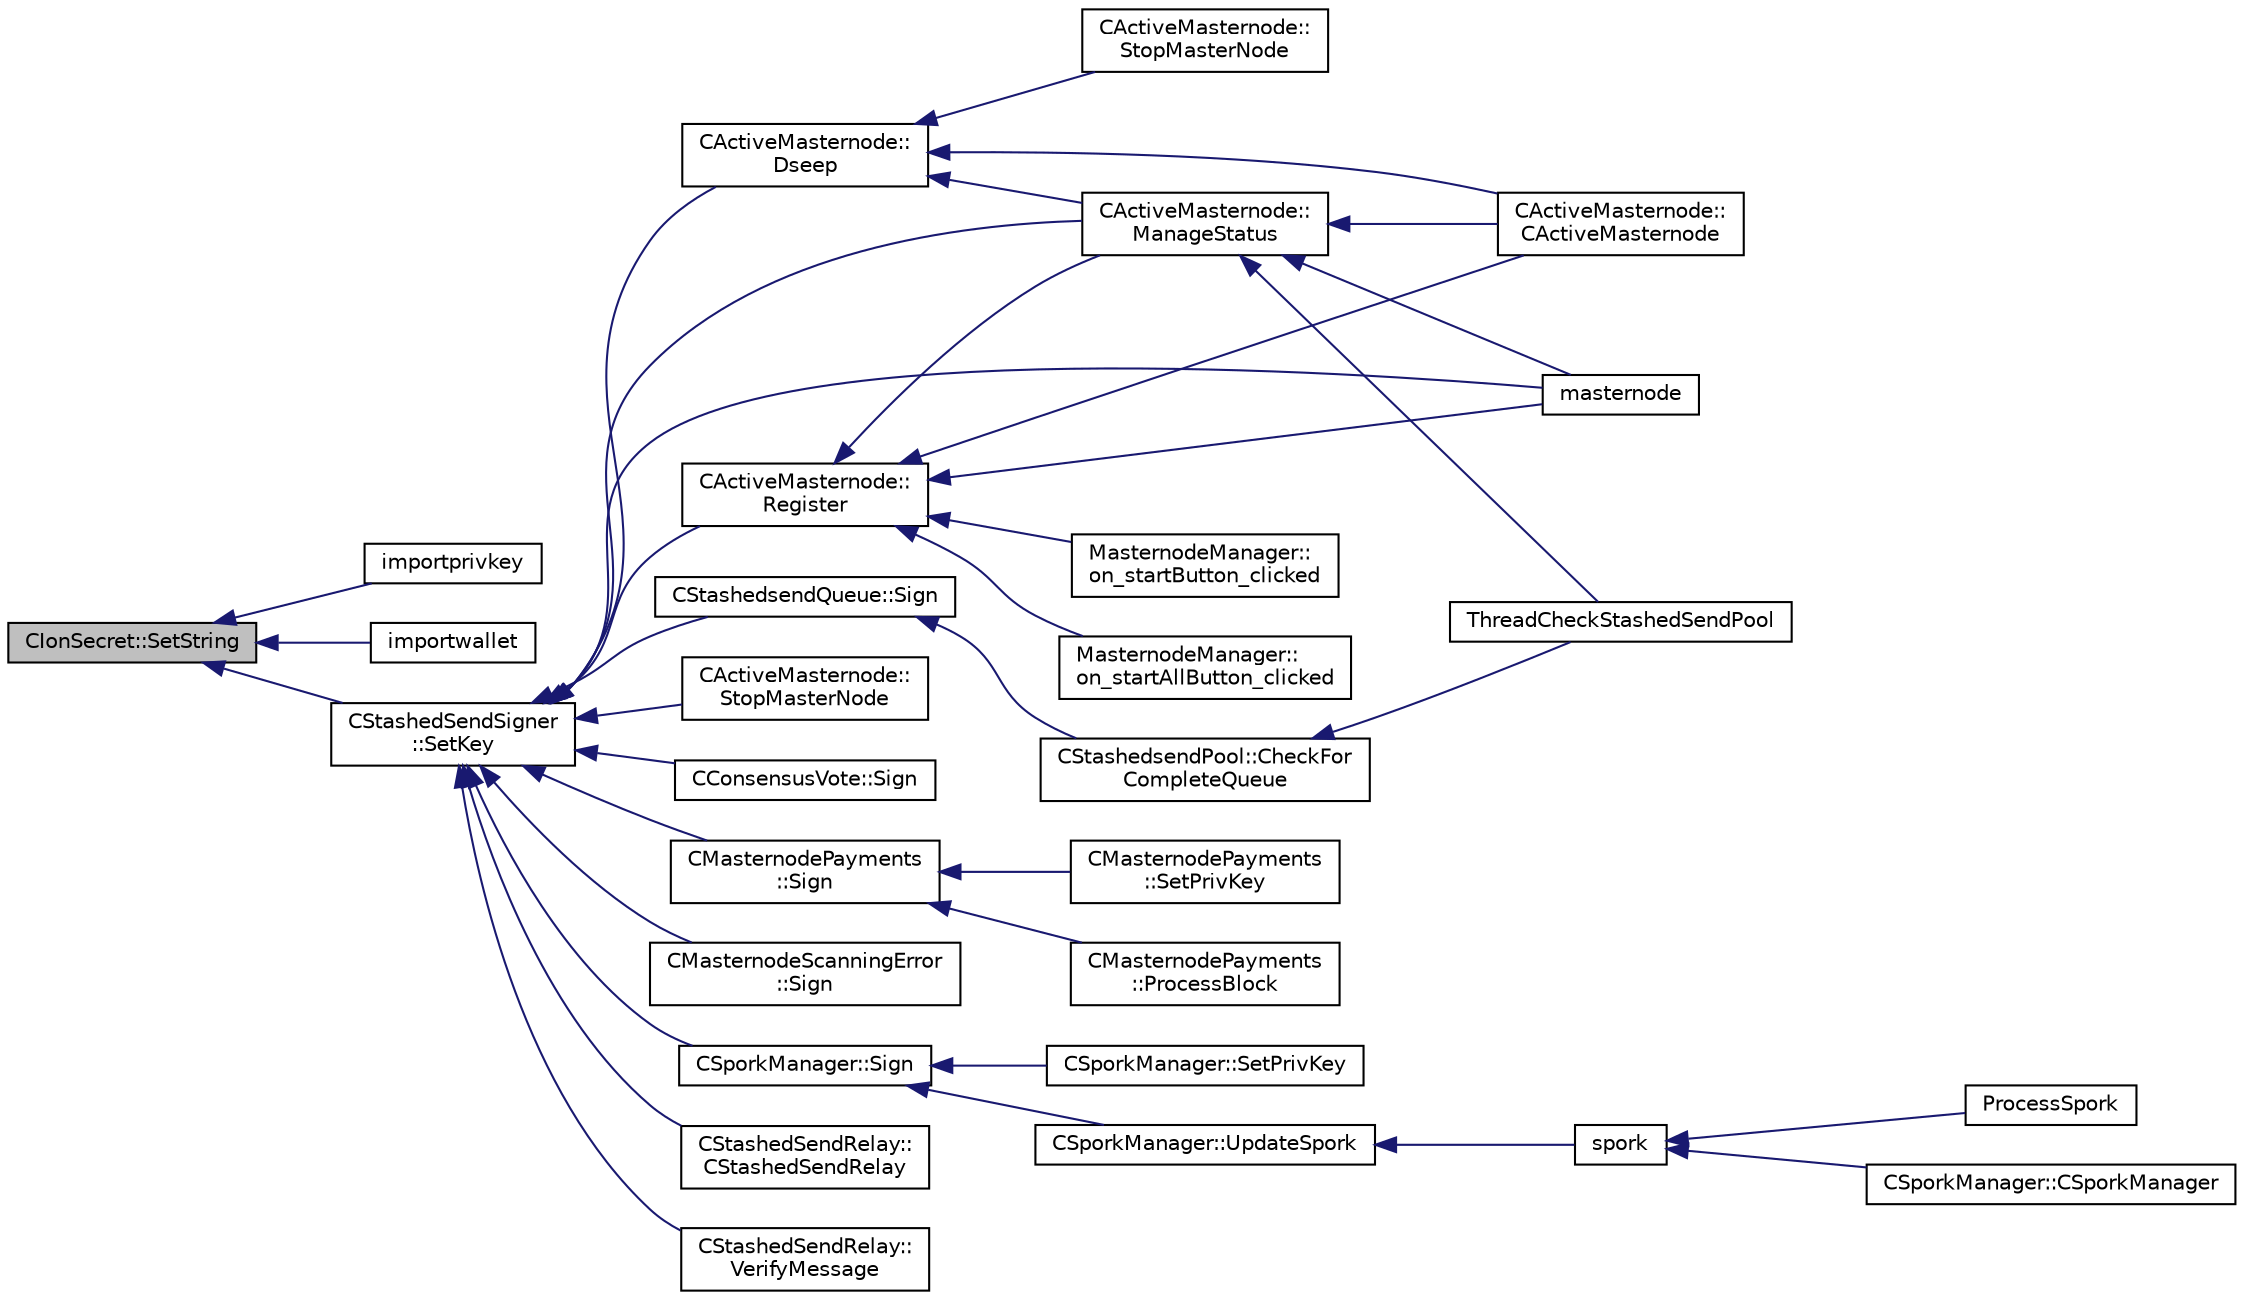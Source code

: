 digraph "CIonSecret::SetString"
{
  edge [fontname="Helvetica",fontsize="10",labelfontname="Helvetica",labelfontsize="10"];
  node [fontname="Helvetica",fontsize="10",shape=record];
  rankdir="LR";
  Node104 [label="CIonSecret::SetString",height=0.2,width=0.4,color="black", fillcolor="grey75", style="filled", fontcolor="black"];
  Node104 -> Node105 [dir="back",color="midnightblue",fontsize="10",style="solid",fontname="Helvetica"];
  Node105 [label="importprivkey",height=0.2,width=0.4,color="black", fillcolor="white", style="filled",URL="$rpcdump_8cpp.html#a3a6fdb974fce01220a895393d444e981"];
  Node104 -> Node106 [dir="back",color="midnightblue",fontsize="10",style="solid",fontname="Helvetica"];
  Node106 [label="importwallet",height=0.2,width=0.4,color="black", fillcolor="white", style="filled",URL="$rpcdump_8cpp.html#a2566d5c9dd1938b74e70398cdb3ac5c1"];
  Node104 -> Node107 [dir="back",color="midnightblue",fontsize="10",style="solid",fontname="Helvetica"];
  Node107 [label="CStashedSendSigner\l::SetKey",height=0.2,width=0.4,color="black", fillcolor="white", style="filled",URL="$class_c_stashed_send_signer.html#a706eb86a74431f151080cb9e466fe6ce",tooltip="Set the private/public key values, returns true if successful. "];
  Node107 -> Node108 [dir="back",color="midnightblue",fontsize="10",style="solid",fontname="Helvetica"];
  Node108 [label="CActiveMasternode::\lManageStatus",height=0.2,width=0.4,color="black", fillcolor="white", style="filled",URL="$class_c_active_masternode.html#a8004b3b2100da7dcfedbd1e959633e51"];
  Node108 -> Node109 [dir="back",color="midnightblue",fontsize="10",style="solid",fontname="Helvetica"];
  Node109 [label="CActiveMasternode::\lCActiveMasternode",height=0.2,width=0.4,color="black", fillcolor="white", style="filled",URL="$class_c_active_masternode.html#a7ffb946d1b2aad0054d3b3efce8c0543"];
  Node108 -> Node110 [dir="back",color="midnightblue",fontsize="10",style="solid",fontname="Helvetica"];
  Node110 [label="masternode",height=0.2,width=0.4,color="black", fillcolor="white", style="filled",URL="$rpcstashedsend_8cpp.html#a30609e443aeb47c29ed0878d16b1b5e1"];
  Node108 -> Node111 [dir="back",color="midnightblue",fontsize="10",style="solid",fontname="Helvetica"];
  Node111 [label="ThreadCheckStashedSendPool",height=0.2,width=0.4,color="black", fillcolor="white", style="filled",URL="$stashedsend_8h.html#ab583ddc86effded8432ea5387f77d883"];
  Node107 -> Node112 [dir="back",color="midnightblue",fontsize="10",style="solid",fontname="Helvetica"];
  Node112 [label="CActiveMasternode::\lStopMasterNode",height=0.2,width=0.4,color="black", fillcolor="white", style="filled",URL="$class_c_active_masternode.html#aa8221b9331dba267e222a84dd5d5b00d"];
  Node107 -> Node113 [dir="back",color="midnightblue",fontsize="10",style="solid",fontname="Helvetica"];
  Node113 [label="CActiveMasternode::\lDseep",height=0.2,width=0.4,color="black", fillcolor="white", style="filled",URL="$class_c_active_masternode.html#af217e0c05aee3315421a8760db6a7a6c"];
  Node113 -> Node108 [dir="back",color="midnightblue",fontsize="10",style="solid",fontname="Helvetica"];
  Node113 -> Node114 [dir="back",color="midnightblue",fontsize="10",style="solid",fontname="Helvetica"];
  Node114 [label="CActiveMasternode::\lStopMasterNode",height=0.2,width=0.4,color="black", fillcolor="white", style="filled",URL="$class_c_active_masternode.html#a32a25010441010c267ace316e8bc8f8e"];
  Node113 -> Node109 [dir="back",color="midnightblue",fontsize="10",style="solid",fontname="Helvetica"];
  Node107 -> Node115 [dir="back",color="midnightblue",fontsize="10",style="solid",fontname="Helvetica"];
  Node115 [label="CActiveMasternode::\lRegister",height=0.2,width=0.4,color="black", fillcolor="white", style="filled",URL="$class_c_active_masternode.html#aacd8f048772ab4f9908c11d29727063d",tooltip="Register remote Masternode. "];
  Node115 -> Node108 [dir="back",color="midnightblue",fontsize="10",style="solid",fontname="Helvetica"];
  Node115 -> Node109 [dir="back",color="midnightblue",fontsize="10",style="solid",fontname="Helvetica"];
  Node115 -> Node116 [dir="back",color="midnightblue",fontsize="10",style="solid",fontname="Helvetica"];
  Node116 [label="MasternodeManager::\lon_startButton_clicked",height=0.2,width=0.4,color="black", fillcolor="white", style="filled",URL="$class_masternode_manager.html#a83f5cf149fdaf6d7fce1a3378611c3f9"];
  Node115 -> Node117 [dir="back",color="midnightblue",fontsize="10",style="solid",fontname="Helvetica"];
  Node117 [label="MasternodeManager::\lon_startAllButton_clicked",height=0.2,width=0.4,color="black", fillcolor="white", style="filled",URL="$class_masternode_manager.html#aad77095fab625d3a02afa52696f64e2f"];
  Node115 -> Node110 [dir="back",color="midnightblue",fontsize="10",style="solid",fontname="Helvetica"];
  Node107 -> Node118 [dir="back",color="midnightblue",fontsize="10",style="solid",fontname="Helvetica"];
  Node118 [label="CConsensusVote::Sign",height=0.2,width=0.4,color="black", fillcolor="white", style="filled",URL="$class_c_consensus_vote.html#a687495887aa75f5d5bb70f93ecb820d0"];
  Node107 -> Node119 [dir="back",color="midnightblue",fontsize="10",style="solid",fontname="Helvetica"];
  Node119 [label="CMasternodePayments\l::Sign",height=0.2,width=0.4,color="black", fillcolor="white", style="filled",URL="$class_c_masternode_payments.html#a7d04afdf936b8de605ab6f478c7fad51"];
  Node119 -> Node120 [dir="back",color="midnightblue",fontsize="10",style="solid",fontname="Helvetica"];
  Node120 [label="CMasternodePayments\l::ProcessBlock",height=0.2,width=0.4,color="black", fillcolor="white", style="filled",URL="$class_c_masternode_payments.html#aa23dfbc148f10f601e9771bfcffea441"];
  Node119 -> Node121 [dir="back",color="midnightblue",fontsize="10",style="solid",fontname="Helvetica"];
  Node121 [label="CMasternodePayments\l::SetPrivKey",height=0.2,width=0.4,color="black", fillcolor="white", style="filled",URL="$class_c_masternode_payments.html#a525bcafd8d00b58a3e05a848ef493603"];
  Node107 -> Node122 [dir="back",color="midnightblue",fontsize="10",style="solid",fontname="Helvetica"];
  Node122 [label="CMasternodeScanningError\l::Sign",height=0.2,width=0.4,color="black", fillcolor="white", style="filled",URL="$class_c_masternode_scanning_error.html#afdc8ec9b08767cdf3c6a6cc819af7d09"];
  Node107 -> Node110 [dir="back",color="midnightblue",fontsize="10",style="solid",fontname="Helvetica"];
  Node107 -> Node123 [dir="back",color="midnightblue",fontsize="10",style="solid",fontname="Helvetica"];
  Node123 [label="CSporkManager::Sign",height=0.2,width=0.4,color="black", fillcolor="white", style="filled",URL="$class_c_spork_manager.html#adf1b5d40f378c4bd3a5ea31905b11f30"];
  Node123 -> Node124 [dir="back",color="midnightblue",fontsize="10",style="solid",fontname="Helvetica"];
  Node124 [label="CSporkManager::UpdateSpork",height=0.2,width=0.4,color="black", fillcolor="white", style="filled",URL="$class_c_spork_manager.html#a51293c5c9db22f4435f044b4ccb65028"];
  Node124 -> Node125 [dir="back",color="midnightblue",fontsize="10",style="solid",fontname="Helvetica"];
  Node125 [label="spork",height=0.2,width=0.4,color="black", fillcolor="white", style="filled",URL="$rpcmisc_8cpp.html#a8dcc7f3e5749bbd1dad163b85d0abdcb"];
  Node125 -> Node126 [dir="back",color="midnightblue",fontsize="10",style="solid",fontname="Helvetica"];
  Node126 [label="ProcessSpork",height=0.2,width=0.4,color="black", fillcolor="white", style="filled",URL="$spork_8h.html#a3f9c24c1f4c012152fb4422ca981610a"];
  Node125 -> Node127 [dir="back",color="midnightblue",fontsize="10",style="solid",fontname="Helvetica"];
  Node127 [label="CSporkManager::CSporkManager",height=0.2,width=0.4,color="black", fillcolor="white", style="filled",URL="$class_c_spork_manager.html#af25ba284196ede7288bc9855e7f8a8a5"];
  Node123 -> Node128 [dir="back",color="midnightblue",fontsize="10",style="solid",fontname="Helvetica"];
  Node128 [label="CSporkManager::SetPrivKey",height=0.2,width=0.4,color="black", fillcolor="white", style="filled",URL="$class_c_spork_manager.html#a599d088218de9d242e4dc5cb17dd310b"];
  Node107 -> Node129 [dir="back",color="midnightblue",fontsize="10",style="solid",fontname="Helvetica"];
  Node129 [label="CStashedSendRelay::\lCStashedSendRelay",height=0.2,width=0.4,color="black", fillcolor="white", style="filled",URL="$class_c_stashed_send_relay.html#ac4f08ff3af1c8730a259abe6dc0972f5"];
  Node107 -> Node130 [dir="back",color="midnightblue",fontsize="10",style="solid",fontname="Helvetica"];
  Node130 [label="CStashedSendRelay::\lVerifyMessage",height=0.2,width=0.4,color="black", fillcolor="white", style="filled",URL="$class_c_stashed_send_relay.html#afbd1e6eeec3e89109d9fcb0d899da517"];
  Node107 -> Node131 [dir="back",color="midnightblue",fontsize="10",style="solid",fontname="Helvetica"];
  Node131 [label="CStashedsendQueue::Sign",height=0.2,width=0.4,color="black", fillcolor="white", style="filled",URL="$class_c_stashedsend_queue.html#a781354a3071b29fbf76df2353919933c",tooltip="Sign this Stashedsend transaction. "];
  Node131 -> Node132 [dir="back",color="midnightblue",fontsize="10",style="solid",fontname="Helvetica"];
  Node132 [label="CStashedsendPool::CheckFor\lCompleteQueue",height=0.2,width=0.4,color="black", fillcolor="white", style="filled",URL="$class_c_stashedsend_pool.html#a46fd3f0fc3671683518cd090b25c97d7"];
  Node132 -> Node111 [dir="back",color="midnightblue",fontsize="10",style="solid",fontname="Helvetica"];
}
